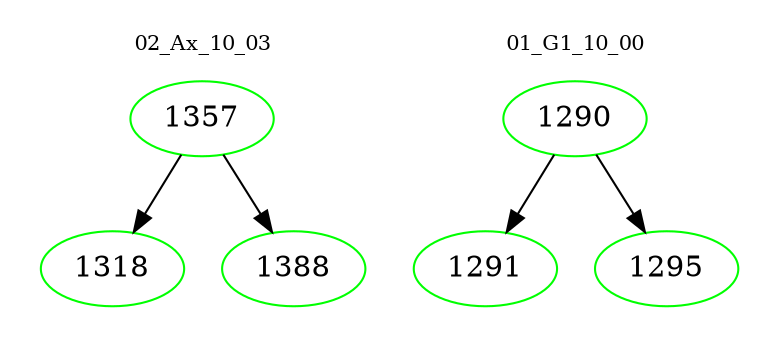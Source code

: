 digraph{
subgraph cluster_0 {
color = white
label = "02_Ax_10_03";
fontsize=10;
T0_1357 [label="1357", color="green"]
T0_1357 -> T0_1318 [color="black"]
T0_1318 [label="1318", color="green"]
T0_1357 -> T0_1388 [color="black"]
T0_1388 [label="1388", color="green"]
}
subgraph cluster_1 {
color = white
label = "01_G1_10_00";
fontsize=10;
T1_1290 [label="1290", color="green"]
T1_1290 -> T1_1291 [color="black"]
T1_1291 [label="1291", color="green"]
T1_1290 -> T1_1295 [color="black"]
T1_1295 [label="1295", color="green"]
}
}
